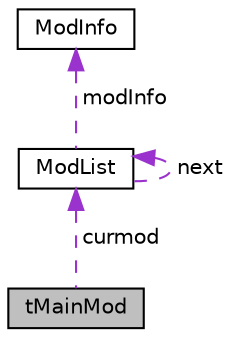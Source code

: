 digraph "tMainMod"
{
  edge [fontname="Helvetica",fontsize="10",labelfontname="Helvetica",labelfontsize="10"];
  node [fontname="Helvetica",fontsize="10",shape=record];
  Node1 [label="tMainMod",height=0.2,width=0.4,color="black", fillcolor="grey75", style="filled", fontcolor="black"];
  Node2 -> Node1 [dir="back",color="darkorchid3",fontsize="10",style="dashed",label=" curmod" ,fontname="Helvetica"];
  Node2 [label="ModList",height=0.2,width=0.4,color="black", fillcolor="white", style="filled",URL="$struct_mod_list.html",tooltip="list of module interfaces "];
  Node3 -> Node2 [dir="back",color="darkorchid3",fontsize="10",style="dashed",label=" modInfo" ,fontname="Helvetica"];
  Node3 [label="ModInfo",height=0.2,width=0.4,color="black", fillcolor="white", style="filled",URL="$struct_mod_info.html",tooltip="Module information structure. "];
  Node2 -> Node2 [dir="back",color="darkorchid3",fontsize="10",style="dashed",label=" next" ,fontname="Helvetica"];
}
